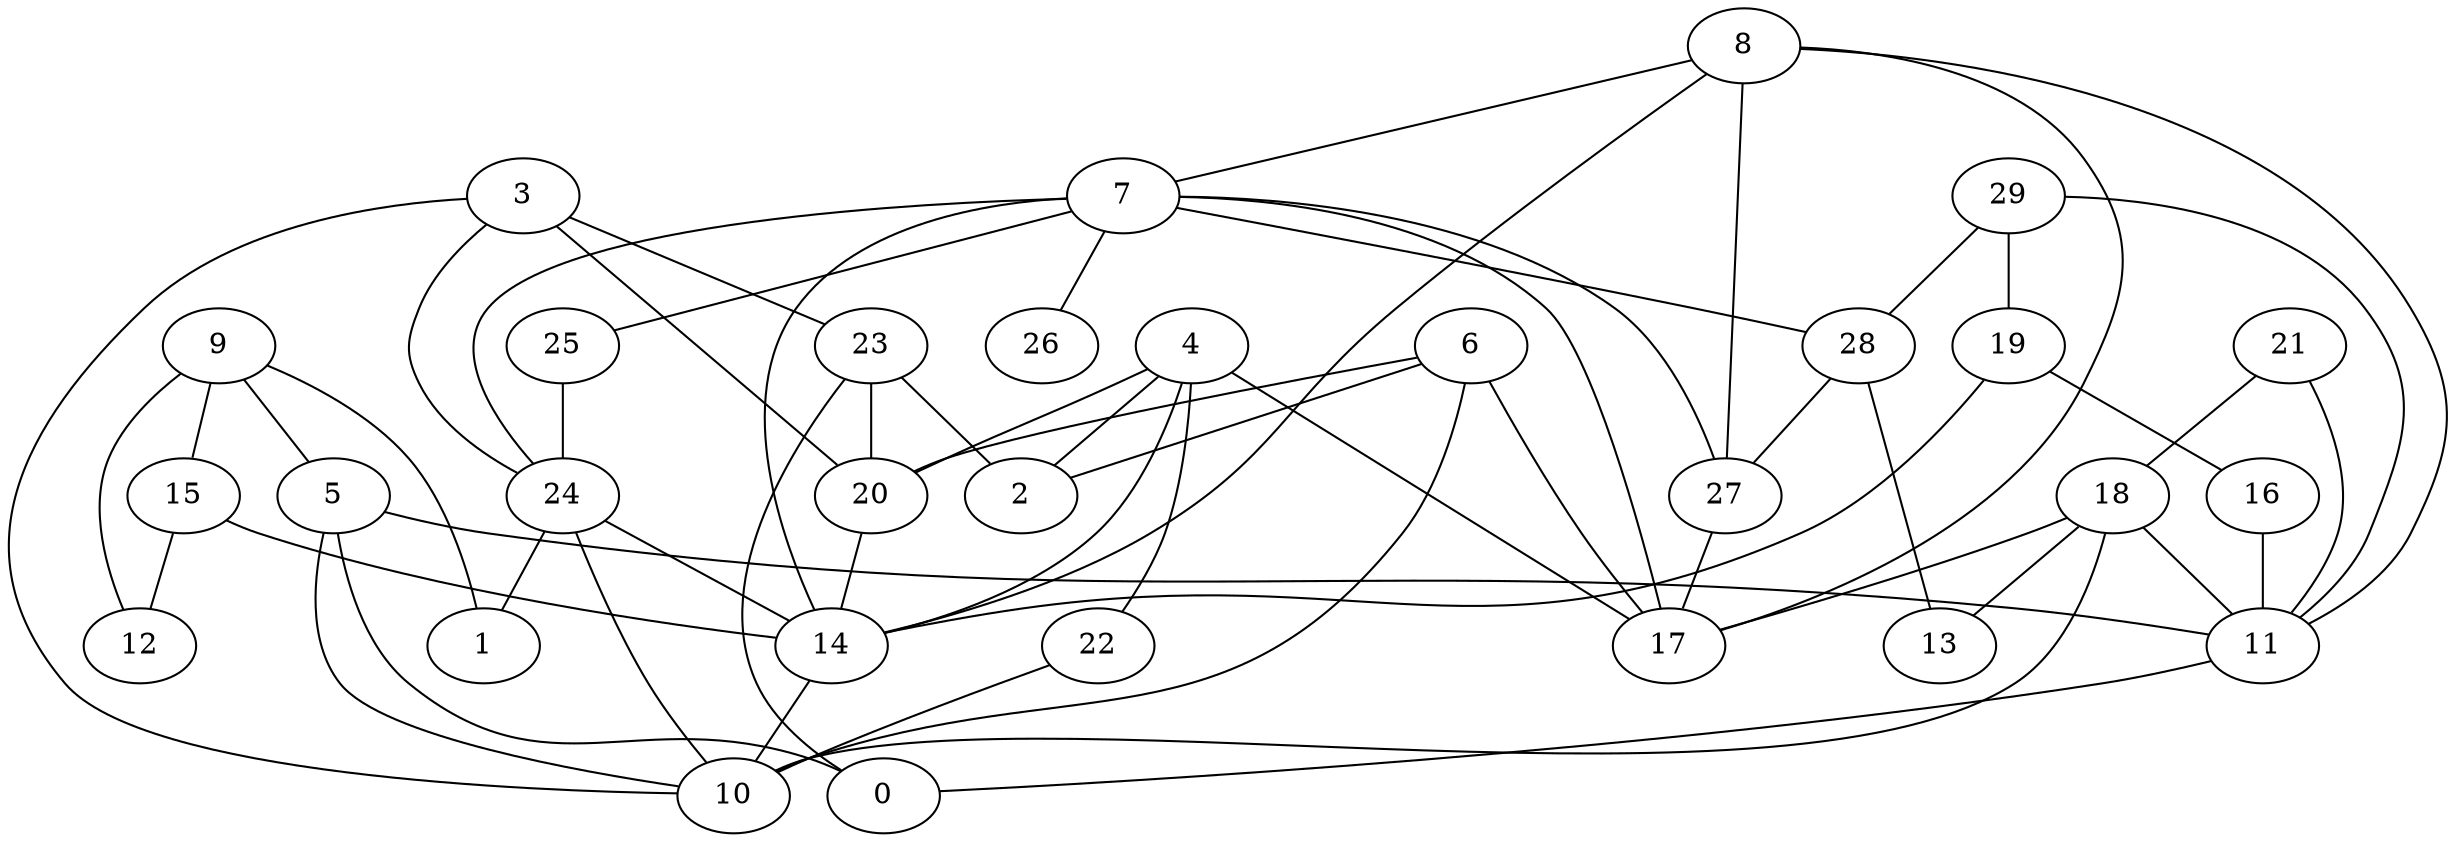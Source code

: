 digraph GG_graph {

subgraph G_graph {
edge [color = black]
"15" -> "12" [dir = none]
"15" -> "14" [dir = none]
"29" -> "19" [dir = none]
"19" -> "14" [dir = none]
"28" -> "13" [dir = none]
"20" -> "14" [dir = none]
"14" -> "10" [dir = none]
"7" -> "26" [dir = none]
"7" -> "14" [dir = none]
"6" -> "20" [dir = none]
"3" -> "24" [dir = none]
"3" -> "10" [dir = none]
"16" -> "11" [dir = none]
"18" -> "13" [dir = none]
"18" -> "17" [dir = none]
"18" -> "10" [dir = none]
"18" -> "11" [dir = none]
"24" -> "1" [dir = none]
"22" -> "10" [dir = none]
"9" -> "1" [dir = none]
"8" -> "27" [dir = none]
"8" -> "11" [dir = none]
"21" -> "18" [dir = none]
"23" -> "2" [dir = none]
"23" -> "0" [dir = none]
"23" -> "20" [dir = none]
"4" -> "22" [dir = none]
"25" -> "24" [dir = none]
"5" -> "11" [dir = none]
"21" -> "11" [dir = none]
"8" -> "14" [dir = none]
"27" -> "17" [dir = none]
"24" -> "10" [dir = none]
"9" -> "12" [dir = none]
"28" -> "27" [dir = none]
"7" -> "24" [dir = none]
"7" -> "25" [dir = none]
"4" -> "17" [dir = none]
"5" -> "0" [dir = none]
"19" -> "16" [dir = none]
"7" -> "27" [dir = none]
"9" -> "5" [dir = none]
"11" -> "0" [dir = none]
"4" -> "20" [dir = none]
"7" -> "17" [dir = none]
"7" -> "28" [dir = none]
"4" -> "2" [dir = none]
"6" -> "10" [dir = none]
"8" -> "17" [dir = none]
"3" -> "23" [dir = none]
"6" -> "17" [dir = none]
"6" -> "2" [dir = none]
"29" -> "11" [dir = none]
"24" -> "14" [dir = none]
"3" -> "20" [dir = none]
"5" -> "10" [dir = none]
"9" -> "15" [dir = none]
"29" -> "28" [dir = none]
"8" -> "7" [dir = none]
"4" -> "14" [dir = none]
}

}
